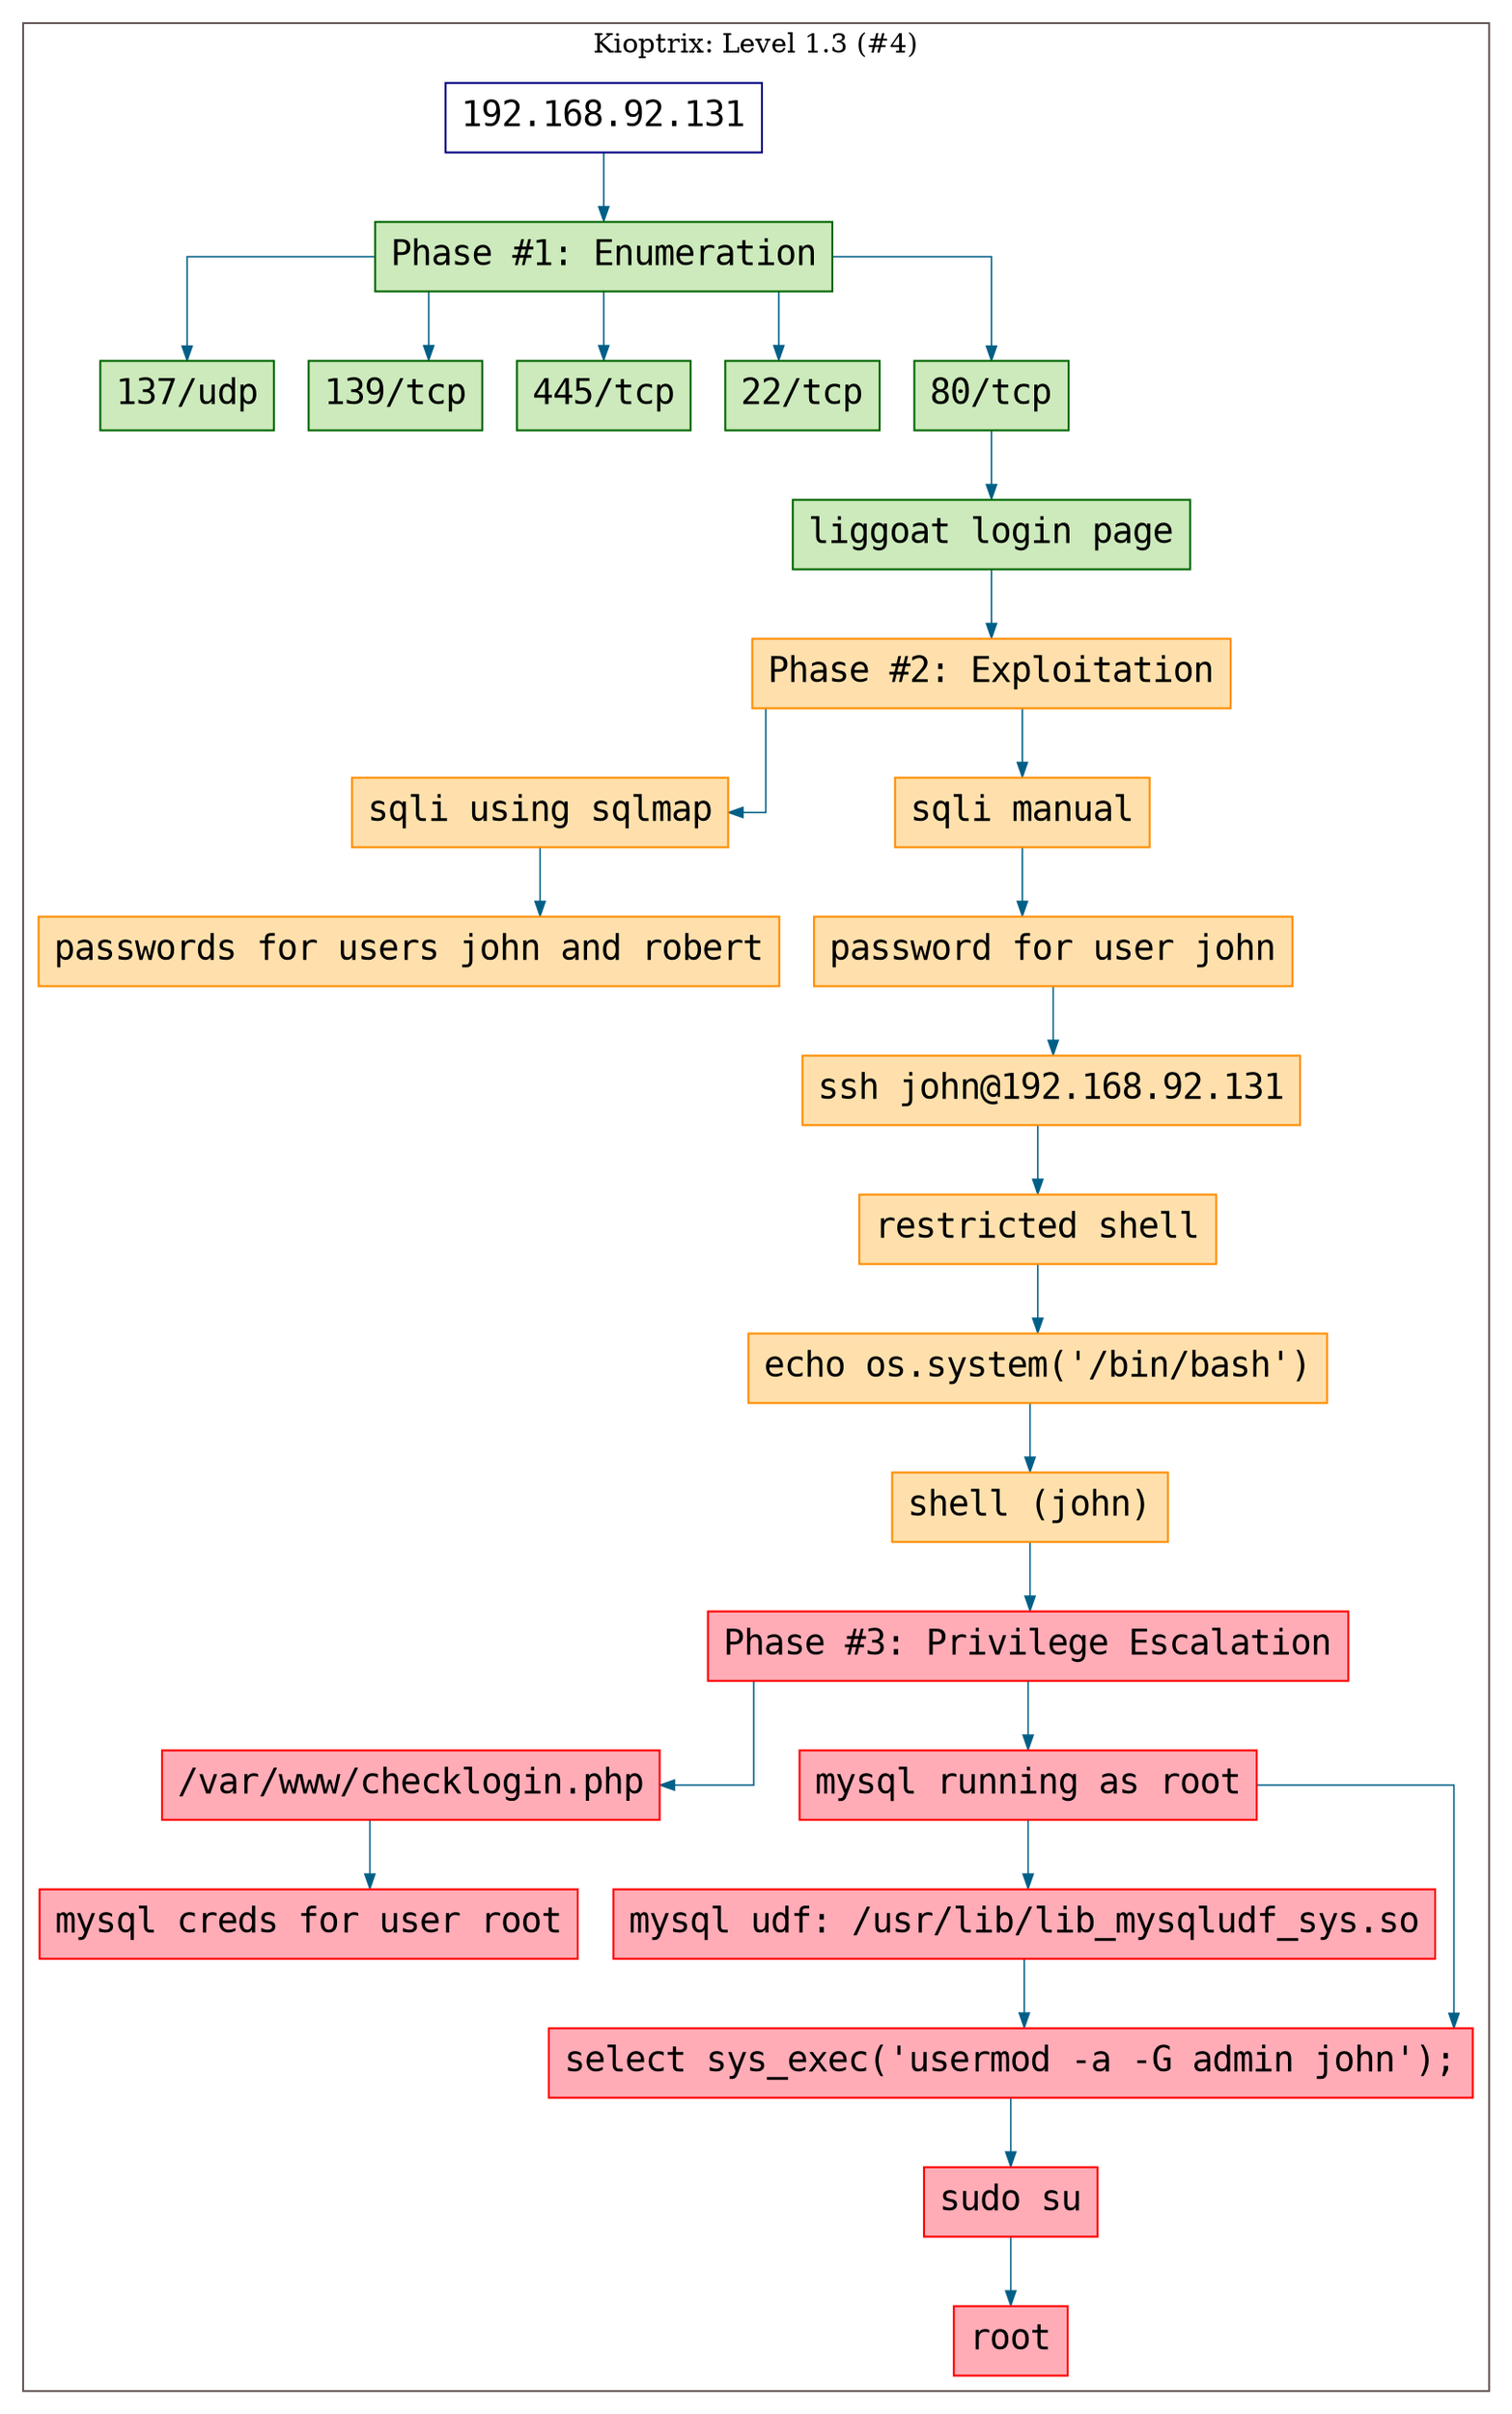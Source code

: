 digraph G {
  #rankdir=LR;
  nodesdictep=1.0; splines="ortho"; K=0.6; overlap=scale; fixedsize=true; resolution=72; bgcolor="#ffffff"; outputorder="edgesfirst";
  node [fontname="courier" fontsize=18 shape=box width=0.25 fillcolor="white" style="filled,solid"];
  edge [style=solid color="#005f87" penwidth=0.75 arrowsize=0.75];

  0[label="192.168.92.131" color="navyblue" fillcolor="#ffffff" tooltip="Kioptrix: Level 1.3 (#4)"];
  10[label="ssh john@192.168.92.131" color="darkorange" fillcolor="#ffe0ac" tooltip="Phase #2:Exploitation"];
  11[label="restricted shell" color="darkorange" fillcolor="#ffe0ac" tooltip="Phase #2:Exploitation"];
  12[label="echo os.system('/bin/bash')" color="darkorange" fillcolor="#ffe0ac" tooltip="Phase #2:Exploitation"];
  13[label="shell (john)" color="darkorange" fillcolor="#ffe0ac" tooltip="Phase #2:Exploitation"];
  14[label="Phase #3: Privilege Escalation" color="red" fillcolor="#ffacb7" tooltip="Phase #3:Privilege Escalation"];
  15[label="/var/www/checklogin.php" color="red" fillcolor="#ffacb7" tooltip="Phase #3:Privilege Escalation"];
  16[label="mysql creds for user root" color="red" fillcolor="#ffacb7" tooltip="Phase #3:Privilege Escalation"];
  17[label="mysql running as root" color="red" fillcolor="#ffacb7" tooltip="Phase #3:Privilege Escalation"];
  18[label="mysql udf: /usr/lib/lib_mysqludf_sys.so" color="red" fillcolor="#ffacb7" tooltip="Phase #3:Privilege Escalation"];
  19[label="select sys_exec('usermod -a -G admin john');" color="red" fillcolor="#ffacb7" tooltip="Phase #3:Privilege Escalation"];
  1[label="Phase #1: Enumeration" color="darkgreen" fillcolor="#cceabb" tooltip="Phase #1:Enumeration"];
  20[label="sudo su" color="red" fillcolor="#ffacb7" tooltip="Phase #3:Privilege Escalation"];
  21[label="root" color="red" fillcolor="#ffacb7" tooltip="Phase #3:Privilege Escalation"];
  22[label="137/udp" color="darkgreen" fillcolor="#cceabb" tooltip="Phase #1:Enumeration"];
  23[label="139/tcp" color="darkgreen" fillcolor="#cceabb" tooltip="Phase #1:Enumeration"];
  24[label="445/tcp" color="darkgreen" fillcolor="#cceabb" tooltip="Phase #1:Enumeration"];
  2[label="22/tcp" color="darkgreen" fillcolor="#cceabb" tooltip="Phase #1:Enumeration"];
  3[label="80/tcp" color="darkgreen" fillcolor="#cceabb" tooltip="Phase #1:Enumeration"];
  4[label="liggoat login page" color="darkgreen" fillcolor="#cceabb" tooltip="Phase #1:Enumeration"];
  5[label="Phase #2: Exploitation" color="darkorange" fillcolor="#ffe0ac" tooltip="Phase #2:Exploitation"];
  6[label="sqli using sqlmap" color="darkorange" fillcolor="#ffe0ac" tooltip="Phase #2:Exploitation"];
  7[label="passwords for users john and robert" color="darkorange" fillcolor="#ffe0ac" tooltip="Phase #2:Exploitation"];
  8[label="sqli manual" color="darkorange" fillcolor="#ffe0ac" tooltip="Phase #2:Exploitation"];
  9[label="password for user john" color="darkorange" fillcolor="#ffe0ac" tooltip="Phase #2:Exploitation"];

  subgraph cluster_0 {
    node [style="filled,solid"];
    label = "Kioptrix: Level 1.3 (#4)";
    color = "#665957";
    0 -> 1 [color="#005f87"];
    1 -> 2 [color="#005f87"];
    1 -> 22 [color="#005f87"];
    1 -> 23 [color="#005f87"];
    1 -> 24 [color="#005f87"];
    1 -> 3 [color="#005f87"];
    10 -> 11 [color="#005f87"];
    11 -> 12 [color="#005f87"];
    12 -> 13 [color="#005f87"];
    13 -> 14 [color="#005f87"];
    14 -> 15 [color="#005f87"];
    14 -> 17 [color="#005f87"];
    15 -> 16 [color="#005f87"];
    17 -> 18 [color="#005f87"];
    17 -> 19 [color="#005f87"];
    18 -> 19 [color="#005f87"];
    19 -> 20 [color="#005f87"];
    20 -> 21 [color="#005f87"];
    3 -> 4 [color="#005f87"];
    4 -> 5 [color="#005f87"];
    5 -> 6 [color="#005f87"];
    5 -> 8 [color="#005f87"];
    6 -> 7 [color="#005f87"];
    8 -> 9 [color="#005f87"];
    9 -> 10 [color="#005f87"];
  }
}
